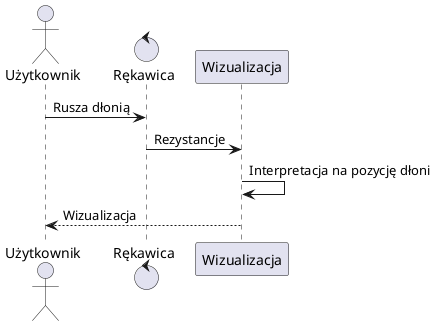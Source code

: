 @startuml seq

actor Użytkownik as user
control Rękawica as glove
participant Wizualizacja as server

user -> glove : Rusza dłonią
glove -> server : Rezystancje
server -> server : Interpretacja na pozycję dłoni
server --> user : Wizualizacja

@enduml